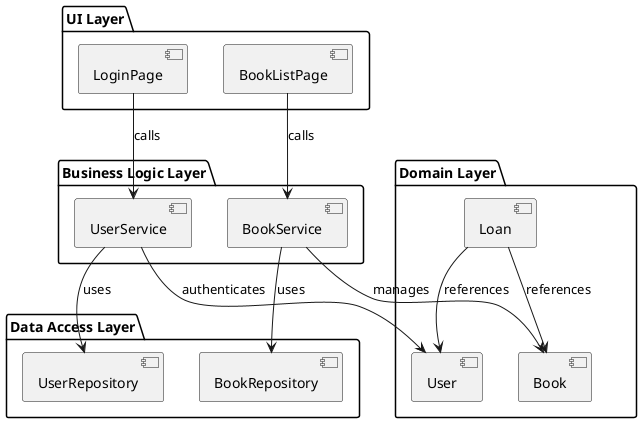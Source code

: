 @startuml

' UI Layer (Presentation Layer)
package "UI Layer" {
  [LoginPage]
  [BookListPage]
}

' Business Logic Layer (Application Layer)
package "Business Logic Layer" {
  [UserService]
  [BookService]
}

' Data Access Layer (Persistence Layer)
package "Data Access Layer" {
  [UserRepository]
  [BookRepository]
}

' Domain Layer
package "Domain Layer" {
  [Book]
  [User]
  [Loan]
}

' Relationships between Layers
[LoginPage] --> [UserService] : "calls"
[BookListPage] --> [BookService] : "calls"
[UserService] --> [UserRepository] : "uses"
[BookService] --> [BookRepository] : "uses"

[BookService] --> [Book] : "manages"
[UserService] --> [User] : "authenticates"
[Loan] --> [Book] : "references"
[Loan] --> [User] : "references"

@enduml